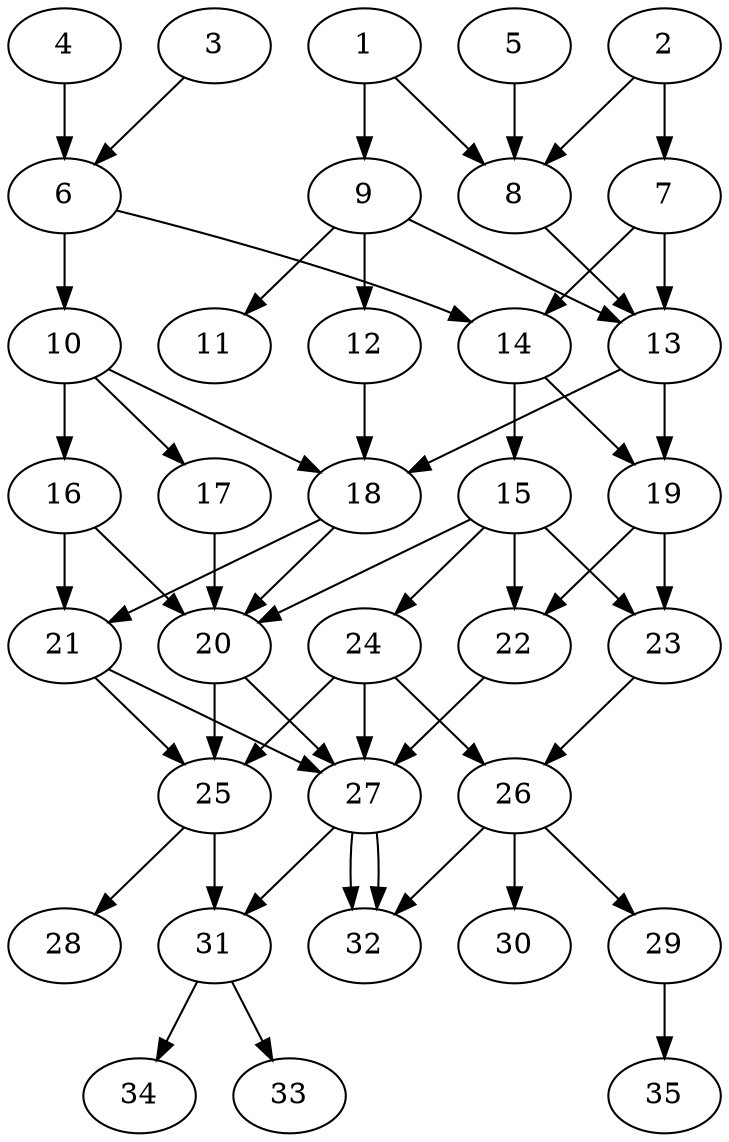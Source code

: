 // DAG automatically generated by daggen at Thu Oct  3 14:05:36 2019
// ./daggen --dot -n 35 --ccr 0.3 --fat 0.5 --regular 0.7 --density 0.7 --mindata 5242880 --maxdata 52428800 
digraph G {
  1 [size="89480533", alpha="0.03", expect_size="26844160"] 
  1 -> 8 [size ="26844160"]
  1 -> 9 [size ="26844160"]
  2 [size="155159893", alpha="0.13", expect_size="46547968"] 
  2 -> 7 [size ="46547968"]
  2 -> 8 [size ="46547968"]
  3 [size="25326933", alpha="0.18", expect_size="7598080"] 
  3 -> 6 [size ="7598080"]
  4 [size="150176427", alpha="0.09", expect_size="45052928"] 
  4 -> 6 [size ="45052928"]
  5 [size="39843840", alpha="0.11", expect_size="11953152"] 
  5 -> 8 [size ="11953152"]
  6 [size="132939093", alpha="0.09", expect_size="39881728"] 
  6 -> 10 [size ="39881728"]
  6 -> 14 [size ="39881728"]
  7 [size="123446613", alpha="0.02", expect_size="37033984"] 
  7 -> 13 [size ="37033984"]
  7 -> 14 [size ="37033984"]
  8 [size="77673813", alpha="0.17", expect_size="23302144"] 
  8 -> 13 [size ="23302144"]
  9 [size="104806400", alpha="0.13", expect_size="31441920"] 
  9 -> 11 [size ="31441920"]
  9 -> 12 [size ="31441920"]
  9 -> 13 [size ="31441920"]
  10 [size="45284693", alpha="0.06", expect_size="13585408"] 
  10 -> 16 [size ="13585408"]
  10 -> 17 [size ="13585408"]
  10 -> 18 [size ="13585408"]
  11 [size="18903040", alpha="0.03", expect_size="5670912"] 
  12 [size="45834240", alpha="0.18", expect_size="13750272"] 
  12 -> 18 [size ="13750272"]
  13 [size="150756693", alpha="0.06", expect_size="45227008"] 
  13 -> 18 [size ="45227008"]
  13 -> 19 [size ="45227008"]
  14 [size="136878080", alpha="0.07", expect_size="41063424"] 
  14 -> 15 [size ="41063424"]
  14 -> 19 [size ="41063424"]
  15 [size="52558507", alpha="0.15", expect_size="15767552"] 
  15 -> 20 [size ="15767552"]
  15 -> 22 [size ="15767552"]
  15 -> 23 [size ="15767552"]
  15 -> 24 [size ="15767552"]
  16 [size="140253867", alpha="0.09", expect_size="42076160"] 
  16 -> 20 [size ="42076160"]
  16 -> 21 [size ="42076160"]
  17 [size="53128533", alpha="0.13", expect_size="15938560"] 
  17 -> 20 [size ="15938560"]
  18 [size="65184427", alpha="0.12", expect_size="19555328"] 
  18 -> 20 [size ="19555328"]
  18 -> 21 [size ="19555328"]
  19 [size="41181867", alpha="0.07", expect_size="12354560"] 
  19 -> 22 [size ="12354560"]
  19 -> 23 [size ="12354560"]
  20 [size="144281600", alpha="0.04", expect_size="43284480"] 
  20 -> 25 [size ="43284480"]
  20 -> 27 [size ="43284480"]
  21 [size="36184747", alpha="0.10", expect_size="10855424"] 
  21 -> 25 [size ="10855424"]
  21 -> 27 [size ="10855424"]
  22 [size="63211520", alpha="0.14", expect_size="18963456"] 
  22 -> 27 [size ="18963456"]
  23 [size="45103787", alpha="0.19", expect_size="13531136"] 
  23 -> 26 [size ="13531136"]
  24 [size="88524800", alpha="0.01", expect_size="26557440"] 
  24 -> 25 [size ="26557440"]
  24 -> 26 [size ="26557440"]
  24 -> 27 [size ="26557440"]
  25 [size="141646507", alpha="0.06", expect_size="42493952"] 
  25 -> 28 [size ="42493952"]
  25 -> 31 [size ="42493952"]
  26 [size="105844053", alpha="0.05", expect_size="31753216"] 
  26 -> 29 [size ="31753216"]
  26 -> 30 [size ="31753216"]
  26 -> 32 [size ="31753216"]
  27 [size="18810880", alpha="0.18", expect_size="5643264"] 
  27 -> 31 [size ="5643264"]
  27 -> 32 [size ="5643264"]
  27 -> 32 [size ="5643264"]
  28 [size="121958400", alpha="0.18", expect_size="36587520"] 
  29 [size="58647893", alpha="0.10", expect_size="17594368"] 
  29 -> 35 [size ="17594368"]
  30 [size="110083413", alpha="0.05", expect_size="33025024"] 
  31 [size="140311893", alpha="0.01", expect_size="42093568"] 
  31 -> 33 [size ="42093568"]
  31 -> 34 [size ="42093568"]
  32 [size="64058027", alpha="0.19", expect_size="19217408"] 
  33 [size="18998613", alpha="0.15", expect_size="5699584"] 
  34 [size="170284373", alpha="0.06", expect_size="51085312"] 
  35 [size="21459627", alpha="0.02", expect_size="6437888"] 
}
